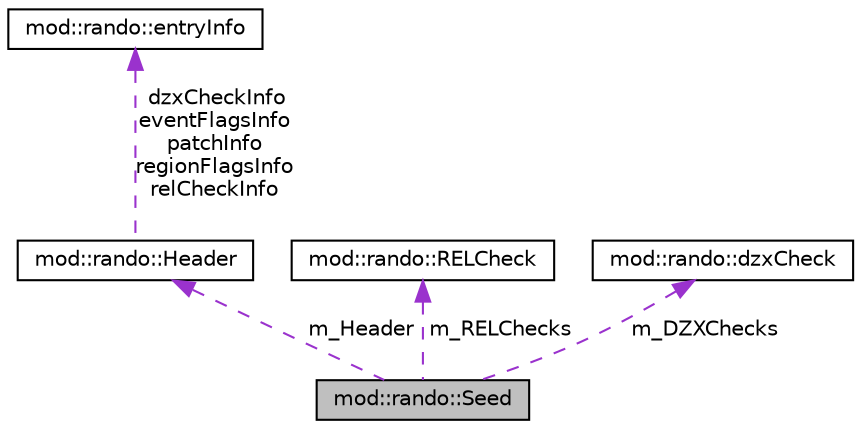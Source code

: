 digraph "mod::rando::Seed"
{
 // LATEX_PDF_SIZE
  edge [fontname="Helvetica",fontsize="10",labelfontname="Helvetica",labelfontsize="10"];
  node [fontname="Helvetica",fontsize="10",shape=record];
  Node1 [label="mod::rando::Seed",height=0.2,width=0.4,color="black", fillcolor="grey75", style="filled", fontcolor="black",tooltip=" "];
  Node2 -> Node1 [dir="back",color="darkorchid3",fontsize="10",style="dashed",label=" m_Header" ,fontname="Helvetica"];
  Node2 [label="mod::rando::Header",height=0.2,width=0.4,color="black", fillcolor="white", style="filled",URL="$de/d1d/structmod_1_1rando_1_1Header.html",tooltip=" "];
  Node3 -> Node2 [dir="back",color="darkorchid3",fontsize="10",style="dashed",label=" dzxCheckInfo\neventFlagsInfo\npatchInfo\nregionFlagsInfo\nrelCheckInfo" ,fontname="Helvetica"];
  Node3 [label="mod::rando::entryInfo",height=0.2,width=0.4,color="black", fillcolor="white", style="filled",URL="$d9/d9e/structmod_1_1rando_1_1entryInfo.html",tooltip="Optional functions that have to be executed once and patch/modify the game code."];
  Node4 -> Node1 [dir="back",color="darkorchid3",fontsize="10",style="dashed",label=" m_RELChecks" ,fontname="Helvetica"];
  Node4 [label="mod::rando::RELCheck",height=0.2,width=0.4,color="black", fillcolor="white", style="filled",URL="$de/d87/structmod_1_1rando_1_1RELCheck.html",tooltip=" "];
  Node5 -> Node1 [dir="back",color="darkorchid3",fontsize="10",style="dashed",label=" m_DZXChecks" ,fontname="Helvetica"];
  Node5 [label="mod::rando::dzxCheck",height=0.2,width=0.4,color="black", fillcolor="white", style="filled",URL="$d8/dec/structmod_1_1rando_1_1dzxCheck.html",tooltip=" "];
}
